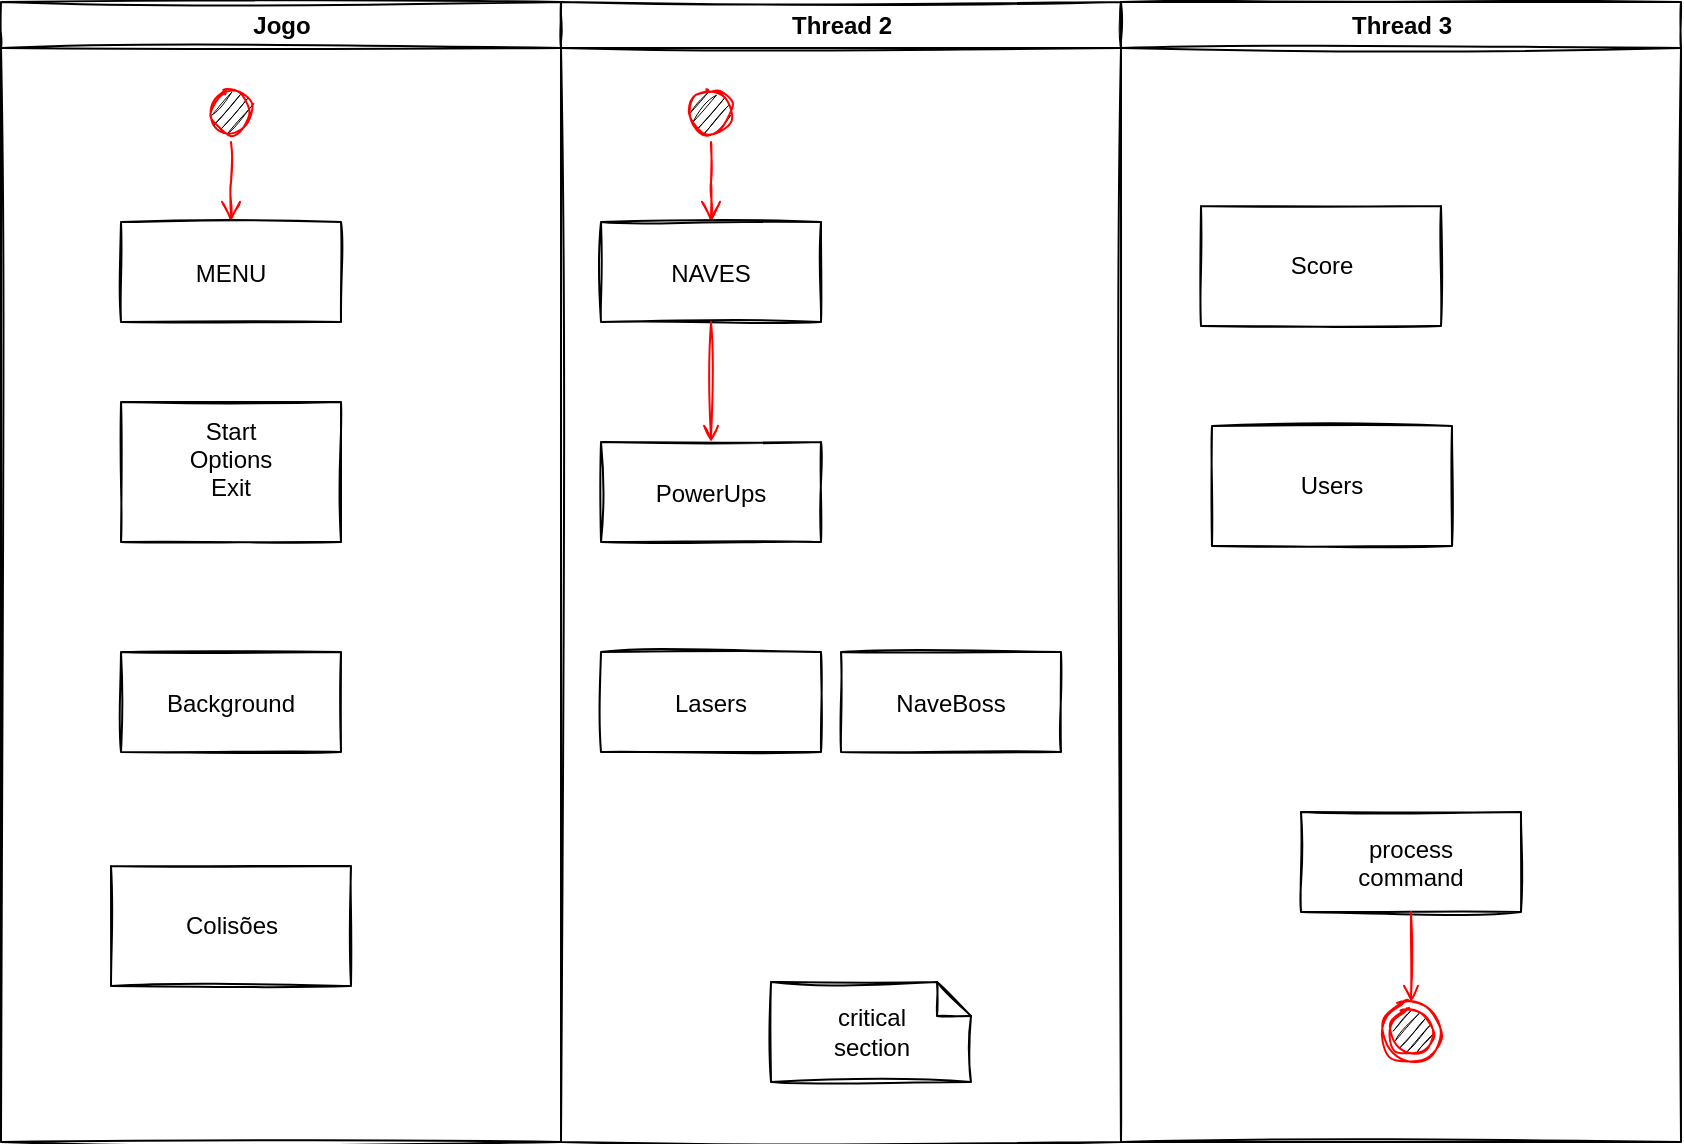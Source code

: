 <mxfile version="16.6.7" type="github">
  <diagram name="Page-1" id="e7e014a7-5840-1c2e-5031-d8a46d1fe8dd">
    <mxGraphModel dx="1038" dy="575" grid="1" gridSize="10" guides="1" tooltips="1" connect="1" arrows="1" fold="1" page="1" pageScale="1" pageWidth="1169" pageHeight="826" background="none" math="0" shadow="0">
      <root>
        <mxCell id="0" />
        <mxCell id="1" parent="0" />
        <mxCell id="2" value="Jogo" style="swimlane;whiteSpace=wrap;rounded=0;sketch=1;" parent="1" vertex="1">
          <mxGeometry x="164.5" y="128" width="280" height="570" as="geometry">
            <mxRectangle x="164.5" y="128" width="60" height="23" as="alternateBounds" />
          </mxGeometry>
        </mxCell>
        <mxCell id="5" value="" style="ellipse;shape=startState;fillColor=#000000;strokeColor=#ff0000;rounded=0;sketch=1;" parent="2" vertex="1">
          <mxGeometry x="100" y="40" width="30" height="30" as="geometry" />
        </mxCell>
        <mxCell id="6" value="" style="edgeStyle=elbowEdgeStyle;elbow=horizontal;verticalAlign=bottom;endArrow=open;endSize=8;strokeColor=#FF0000;endFill=1;rounded=0;sketch=1;" parent="2" source="5" target="7" edge="1">
          <mxGeometry x="100" y="40" as="geometry">
            <mxPoint x="115" y="110" as="targetPoint" />
          </mxGeometry>
        </mxCell>
        <mxCell id="7" value="MENU" style="rounded=0;sketch=1;" parent="2" vertex="1">
          <mxGeometry x="60" y="110" width="110" height="50" as="geometry" />
        </mxCell>
        <mxCell id="8" value="Start&#xa;Options &#xa;Exit&#xa;" style="rounded=0;sketch=1;" parent="2" vertex="1">
          <mxGeometry x="60" y="200" width="110" height="70" as="geometry" />
        </mxCell>
        <mxCell id="10" value="Background" style="rounded=0;sketch=1;" parent="2" vertex="1">
          <mxGeometry x="60" y="325" width="110" height="50" as="geometry" />
        </mxCell>
        <mxCell id="2lEhchRWuUK_mOqjI1gv-44" value="Colisões " style="rounded=0;whiteSpace=wrap;html=1;sketch=1;" vertex="1" parent="2">
          <mxGeometry x="55" y="432" width="120" height="60" as="geometry" />
        </mxCell>
        <mxCell id="3" value="Thread 2" style="swimlane;whiteSpace=wrap;rounded=0;sketch=1;" parent="1" vertex="1">
          <mxGeometry x="444.5" y="128" width="280" height="570" as="geometry">
            <mxRectangle x="444.5" y="128" width="80" height="23" as="alternateBounds" />
          </mxGeometry>
        </mxCell>
        <mxCell id="13" value="" style="ellipse;shape=startState;fillColor=#000000;strokeColor=#ff0000;rounded=0;sketch=1;" parent="3" vertex="1">
          <mxGeometry x="60" y="40" width="30" height="30" as="geometry" />
        </mxCell>
        <mxCell id="14" value="" style="edgeStyle=elbowEdgeStyle;elbow=horizontal;verticalAlign=bottom;endArrow=open;endSize=8;strokeColor=#FF0000;endFill=1;rounded=0;sketch=1;" parent="3" source="13" target="15" edge="1">
          <mxGeometry x="40" y="20" as="geometry">
            <mxPoint x="55" y="90" as="targetPoint" />
          </mxGeometry>
        </mxCell>
        <mxCell id="15" value="NAVES" style="rounded=0;sketch=1;" parent="3" vertex="1">
          <mxGeometry x="20" y="110" width="110" height="50" as="geometry" />
        </mxCell>
        <mxCell id="16" value="PowerUps" style="rounded=0;sketch=1;" parent="3" vertex="1">
          <mxGeometry x="20" y="220" width="110" height="50" as="geometry" />
        </mxCell>
        <mxCell id="17" value="" style="endArrow=open;strokeColor=#FF0000;endFill=1;rounded=0;sketch=1;" parent="3" source="15" target="16" edge="1">
          <mxGeometry relative="1" as="geometry" />
        </mxCell>
        <mxCell id="18" value="Lasers" style="rounded=0;sketch=1;" parent="3" vertex="1">
          <mxGeometry x="20" y="325" width="110" height="50" as="geometry" />
        </mxCell>
        <mxCell id="30" value="NaveBoss" style="rounded=0;sketch=1;" parent="3" vertex="1">
          <mxGeometry x="140" y="325" width="110" height="50" as="geometry" />
        </mxCell>
        <mxCell id="31" value="critical&#xa;section" style="shape=note;whiteSpace=wrap;size=17;rounded=0;sketch=1;" parent="3" vertex="1">
          <mxGeometry x="105" y="490" width="100" height="50" as="geometry" />
        </mxCell>
        <mxCell id="4" value="Thread 3" style="swimlane;whiteSpace=wrap;rounded=0;sketch=1;" parent="1" vertex="1">
          <mxGeometry x="724.5" y="128" width="280" height="570" as="geometry">
            <mxRectangle x="724.5" y="128" width="80" height="23" as="alternateBounds" />
          </mxGeometry>
        </mxCell>
        <mxCell id="33" value="process&#xa;command" style="rounded=0;sketch=1;" parent="4" vertex="1">
          <mxGeometry x="90" y="405" width="110" height="50" as="geometry" />
        </mxCell>
        <mxCell id="38" value="" style="ellipse;shape=endState;fillColor=#000000;strokeColor=#ff0000;rounded=0;sketch=1;" parent="4" vertex="1">
          <mxGeometry x="130" y="500" width="30" height="30" as="geometry" />
        </mxCell>
        <mxCell id="39" value="" style="endArrow=open;strokeColor=#FF0000;endFill=1;rounded=0;sketch=1;" parent="4" source="33" target="38" edge="1">
          <mxGeometry relative="1" as="geometry" />
        </mxCell>
        <mxCell id="2lEhchRWuUK_mOqjI1gv-45" value="Score" style="rounded=0;whiteSpace=wrap;html=1;sketch=1;" vertex="1" parent="4">
          <mxGeometry x="40" y="102" width="120" height="60" as="geometry" />
        </mxCell>
        <mxCell id="2lEhchRWuUK_mOqjI1gv-46" value="Users" style="rounded=0;whiteSpace=wrap;html=1;sketch=1;" vertex="1" parent="4">
          <mxGeometry x="45.5" y="212" width="120" height="60" as="geometry" />
        </mxCell>
      </root>
    </mxGraphModel>
  </diagram>
</mxfile>
